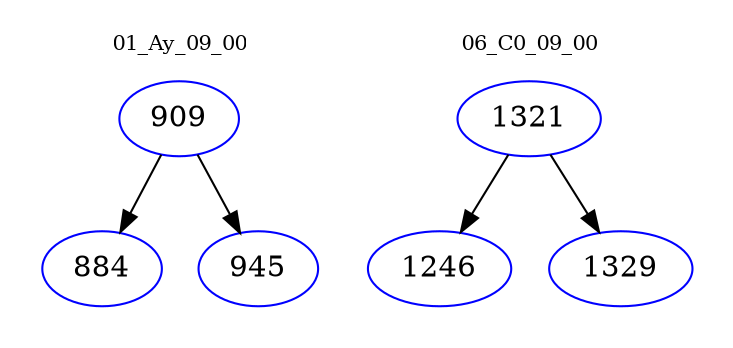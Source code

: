 digraph{
subgraph cluster_0 {
color = white
label = "01_Ay_09_00";
fontsize=10;
T0_909 [label="909", color="blue"]
T0_909 -> T0_884 [color="black"]
T0_884 [label="884", color="blue"]
T0_909 -> T0_945 [color="black"]
T0_945 [label="945", color="blue"]
}
subgraph cluster_1 {
color = white
label = "06_C0_09_00";
fontsize=10;
T1_1321 [label="1321", color="blue"]
T1_1321 -> T1_1246 [color="black"]
T1_1246 [label="1246", color="blue"]
T1_1321 -> T1_1329 [color="black"]
T1_1329 [label="1329", color="blue"]
}
}
